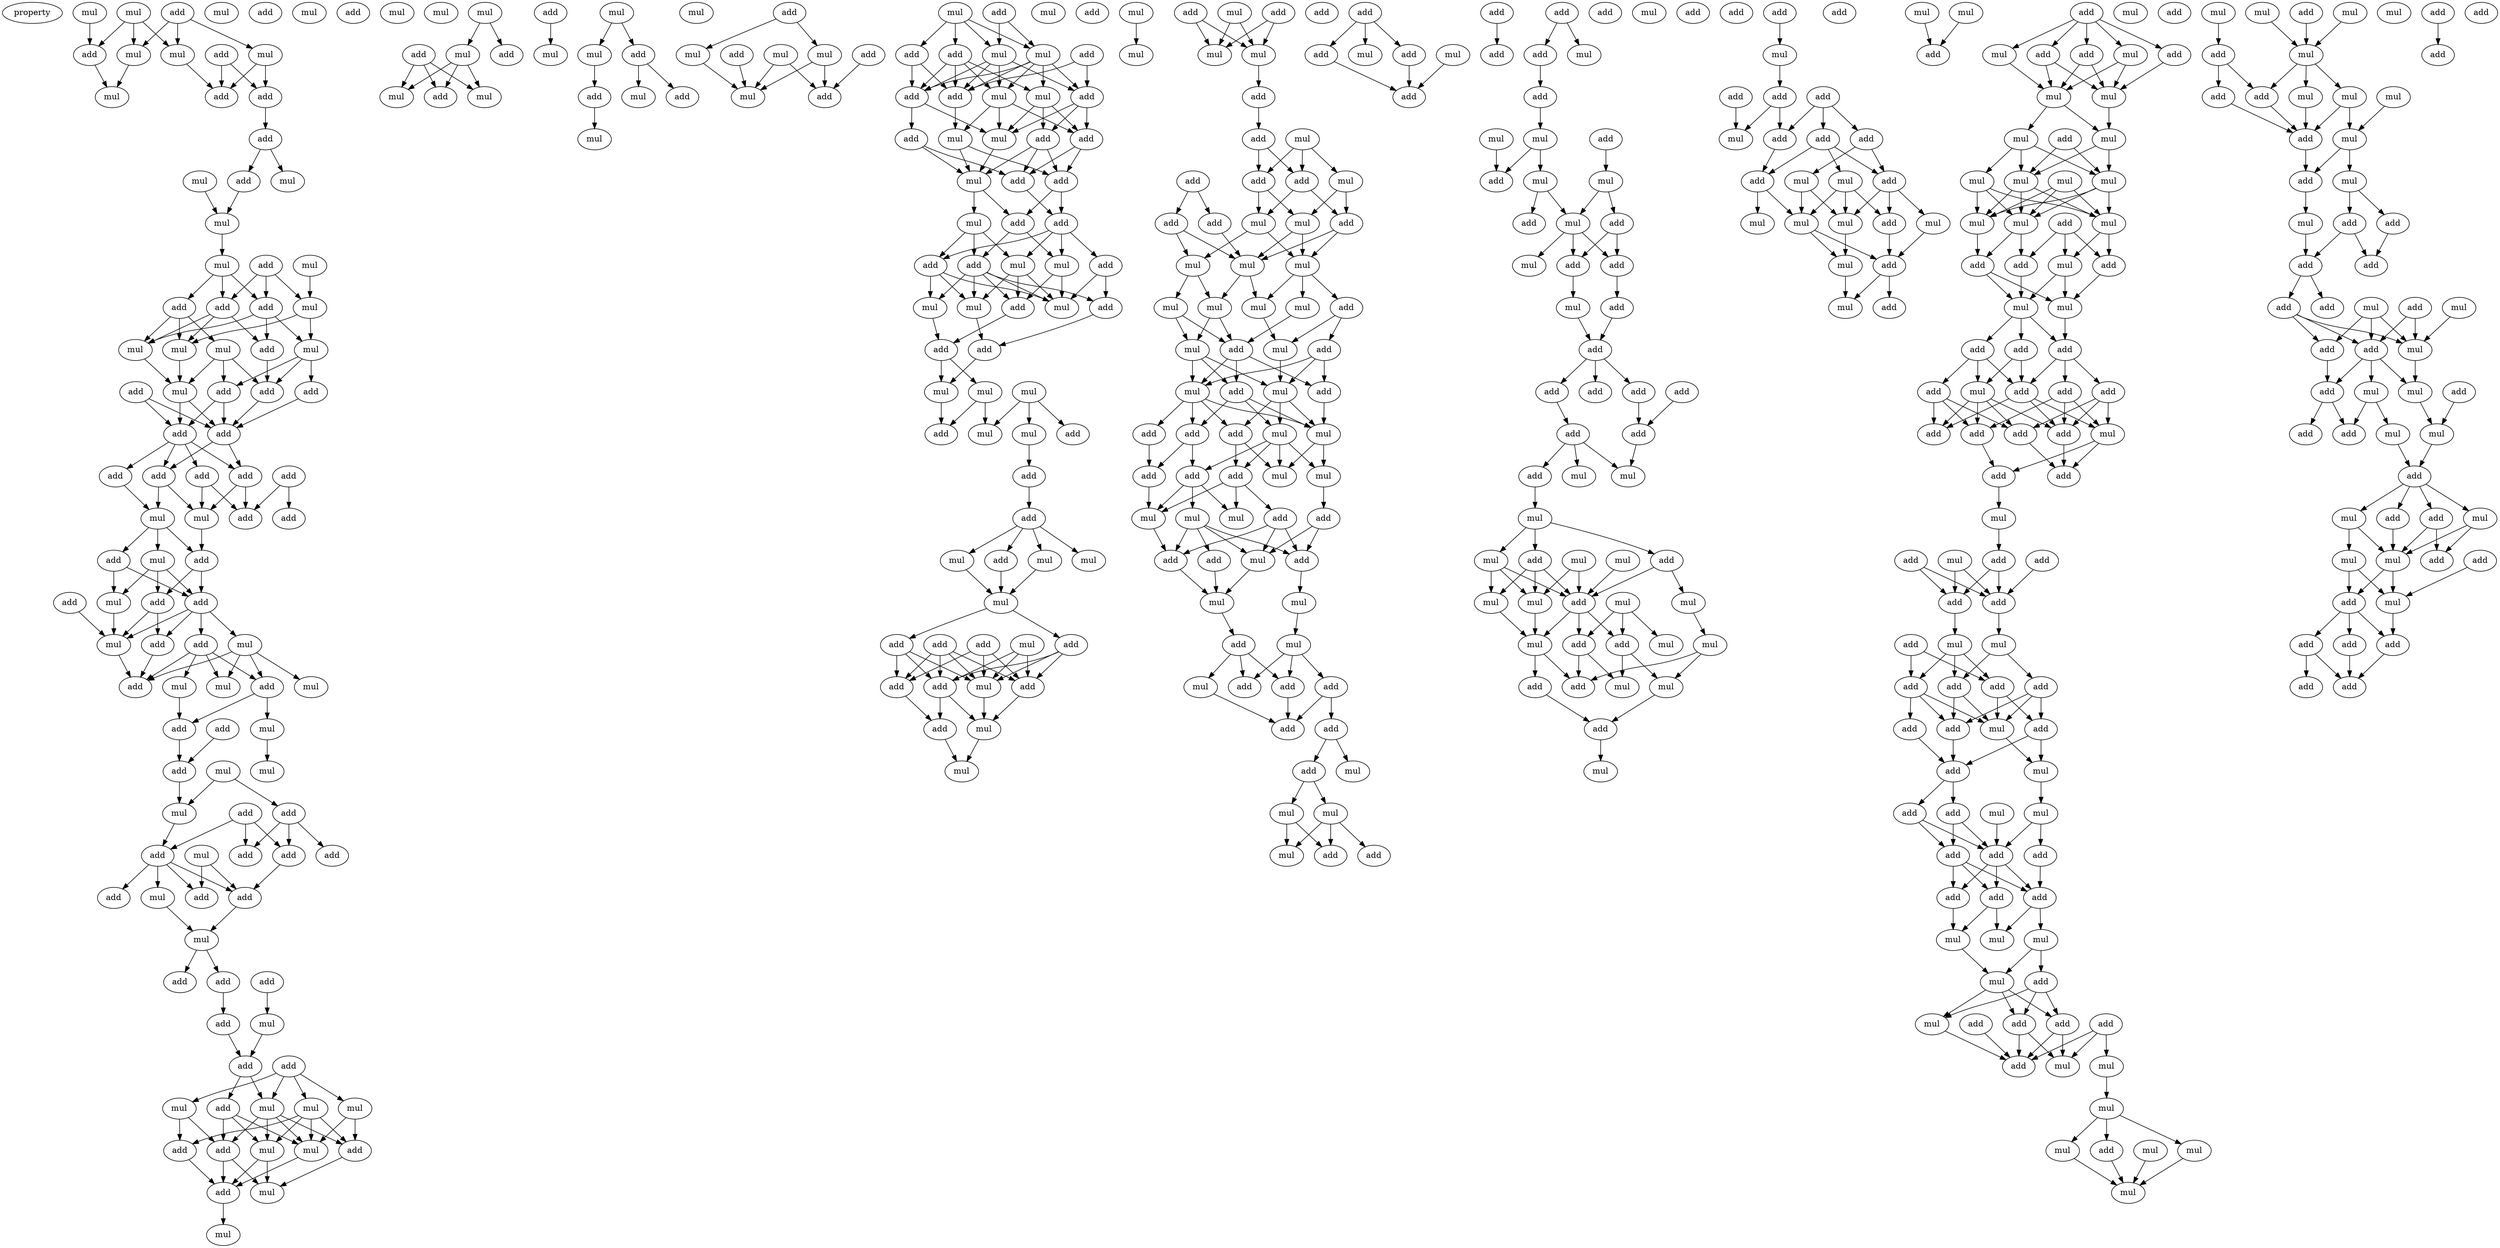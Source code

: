 digraph {
    node [fontcolor=black]
    property [mul=2,lf=1.7]
    0 [ label = mul ];
    1 [ label = mul ];
    2 [ label = add ];
    3 [ label = add ];
    4 [ label = mul ];
    5 [ label = mul ];
    6 [ label = add ];
    7 [ label = mul ];
    8 [ label = mul ];
    9 [ label = add ];
    10 [ label = add ];
    11 [ label = add ];
    12 [ label = mul ];
    13 [ label = mul ];
    14 [ label = mul ];
    15 [ label = add ];
    16 [ label = mul ];
    17 [ label = add ];
    18 [ label = mul ];
    19 [ label = add ];
    20 [ label = mul ];
    21 [ label = add ];
    22 [ label = mul ];
    23 [ label = add ];
    24 [ label = add ];
    25 [ label = mul ];
    26 [ label = mul ];
    27 [ label = mul ];
    28 [ label = mul ];
    29 [ label = add ];
    30 [ label = add ];
    31 [ label = mul ];
    32 [ label = add ];
    33 [ label = add ];
    34 [ label = add ];
    35 [ label = add ];
    36 [ label = add ];
    37 [ label = add ];
    38 [ label = add ];
    39 [ label = add ];
    40 [ label = add ];
    41 [ label = add ];
    42 [ label = mul ];
    43 [ label = mul ];
    44 [ label = add ];
    45 [ label = add ];
    46 [ label = mul ];
    47 [ label = add ];
    48 [ label = add ];
    49 [ label = add ];
    50 [ label = add ];
    51 [ label = mul ];
    52 [ label = add ];
    53 [ label = add ];
    54 [ label = add ];
    55 [ label = mul ];
    56 [ label = mul ];
    57 [ label = add ];
    58 [ label = mul ];
    59 [ label = mul ];
    60 [ label = mul ];
    61 [ label = add ];
    62 [ label = add ];
    63 [ label = add ];
    64 [ label = mul ];
    65 [ label = add ];
    66 [ label = mul ];
    67 [ label = mul ];
    68 [ label = mul ];
    69 [ label = mul ];
    70 [ label = add ];
    71 [ label = add ];
    72 [ label = add ];
    73 [ label = add ];
    74 [ label = add ];
    75 [ label = mul ];
    76 [ label = add ];
    77 [ label = add ];
    78 [ label = add ];
    79 [ label = add ];
    80 [ label = mul ];
    81 [ label = mul ];
    82 [ label = add ];
    83 [ label = add ];
    84 [ label = add ];
    85 [ label = add ];
    86 [ label = mul ];
    87 [ label = add ];
    88 [ label = mul ];
    89 [ label = mul ];
    90 [ label = add ];
    91 [ label = add ];
    92 [ label = mul ];
    93 [ label = mul ];
    94 [ label = add ];
    95 [ label = mul ];
    96 [ label = mul ];
    97 [ label = mul ];
    98 [ label = add ];
    99 [ label = mul ];
    100 [ label = add ];
    101 [ label = add ];
    102 [ label = add ];
    103 [ label = mul ];
    104 [ label = mul ];
    105 [ label = mul ];
    106 [ label = add ];
    107 [ label = mul ];
    108 [ label = add ];
    109 [ label = mul ];
    110 [ label = add ];
    111 [ label = mul ];
    112 [ label = add ];
    113 [ label = mul ];
    114 [ label = mul ];
    115 [ label = mul ];
    116 [ label = add ];
    117 [ label = mul ];
    118 [ label = mul ];
    119 [ label = add ];
    120 [ label = add ];
    121 [ label = mul ];
    122 [ label = add ];
    123 [ label = add ];
    124 [ label = mul ];
    125 [ label = mul ];
    126 [ label = mul ];
    127 [ label = add ];
    128 [ label = mul ];
    129 [ label = add ];
    130 [ label = add ];
    131 [ label = mul ];
    132 [ label = mul ];
    133 [ label = add ];
    134 [ label = add ];
    135 [ label = add ];
    136 [ label = mul ];
    137 [ label = mul ];
    138 [ label = add ];
    139 [ label = add ];
    140 [ label = add ];
    141 [ label = mul ];
    142 [ label = add ];
    143 [ label = add ];
    144 [ label = mul ];
    145 [ label = mul ];
    146 [ label = add ];
    147 [ label = mul ];
    148 [ label = add ];
    149 [ label = add ];
    150 [ label = add ];
    151 [ label = mul ];
    152 [ label = add ];
    153 [ label = add ];
    154 [ label = add ];
    155 [ label = mul ];
    156 [ label = add ];
    157 [ label = mul ];
    158 [ label = mul ];
    159 [ label = mul ];
    160 [ label = mul ];
    161 [ label = add ];
    162 [ label = add ];
    163 [ label = add ];
    164 [ label = add ];
    165 [ label = mul ];
    166 [ label = mul ];
    167 [ label = mul ];
    168 [ label = mul ];
    169 [ label = mul ];
    170 [ label = add ];
    171 [ label = mul ];
    172 [ label = add ];
    173 [ label = add ];
    174 [ label = add ];
    175 [ label = add ];
    176 [ label = mul ];
    177 [ label = mul ];
    178 [ label = mul ];
    179 [ label = add ];
    180 [ label = mul ];
    181 [ label = mul ];
    182 [ label = add ];
    183 [ label = add ];
    184 [ label = add ];
    185 [ label = add ];
    186 [ label = add ];
    187 [ label = add ];
    188 [ label = mul ];
    189 [ label = add ];
    190 [ label = mul ];
    191 [ label = add ];
    192 [ label = mul ];
    193 [ label = mul ];
    194 [ label = mul ];
    195 [ label = add ];
    196 [ label = mul ];
    197 [ label = add ];
    198 [ label = add ];
    199 [ label = mul ];
    200 [ label = mul ];
    201 [ label = add ];
    202 [ label = add ];
    203 [ label = mul ];
    204 [ label = add ];
    205 [ label = mul ];
    206 [ label = add ];
    207 [ label = add ];
    208 [ label = add ];
    209 [ label = add ];
    210 [ label = mul ];
    211 [ label = mul ];
    212 [ label = add ];
    213 [ label = mul ];
    214 [ label = mul ];
    215 [ label = mul ];
    216 [ label = mul ];
    217 [ label = mul ];
    218 [ label = mul ];
    219 [ label = mul ];
    220 [ label = add ];
    221 [ label = mul ];
    222 [ label = add ];
    223 [ label = add ];
    224 [ label = mul ];
    225 [ label = add ];
    226 [ label = add ];
    227 [ label = mul ];
    228 [ label = mul ];
    229 [ label = add ];
    230 [ label = mul ];
    231 [ label = add ];
    232 [ label = add ];
    233 [ label = mul ];
    234 [ label = mul ];
    235 [ label = add ];
    236 [ label = add ];
    237 [ label = mul ];
    238 [ label = add ];
    239 [ label = add ];
    240 [ label = mul ];
    241 [ label = mul ];
    242 [ label = add ];
    243 [ label = mul ];
    244 [ label = mul ];
    245 [ label = add ];
    246 [ label = add ];
    247 [ label = add ];
    248 [ label = mul ];
    249 [ label = mul ];
    250 [ label = add ];
    251 [ label = mul ];
    252 [ label = add ];
    253 [ label = add ];
    254 [ label = mul ];
    255 [ label = add ];
    256 [ label = add ];
    257 [ label = add ];
    258 [ label = add ];
    259 [ label = mul ];
    260 [ label = mul ];
    261 [ label = mul ];
    262 [ label = mul ];
    263 [ label = add ];
    264 [ label = add ];
    265 [ label = add ];
    266 [ label = add ];
    267 [ label = mul ];
    268 [ label = add ];
    269 [ label = mul ];
    270 [ label = add ];
    271 [ label = add ];
    272 [ label = add ];
    273 [ label = add ];
    274 [ label = add ];
    275 [ label = mul ];
    276 [ label = add ];
    277 [ label = add ];
    278 [ label = add ];
    279 [ label = mul ];
    280 [ label = mul ];
    281 [ label = mul ];
    282 [ label = add ];
    283 [ label = mul ];
    284 [ label = mul ];
    285 [ label = add ];
    286 [ label = add ];
    287 [ label = mul ];
    288 [ label = add ];
    289 [ label = mul ];
    290 [ label = add ];
    291 [ label = add ];
    292 [ label = mul ];
    293 [ label = add ];
    294 [ label = add ];
    295 [ label = add ];
    296 [ label = add ];
    297 [ label = add ];
    298 [ label = add ];
    299 [ label = add ];
    300 [ label = add ];
    301 [ label = add ];
    302 [ label = mul ];
    303 [ label = mul ];
    304 [ label = mul ];
    305 [ label = mul ];
    306 [ label = mul ];
    307 [ label = mul ];
    308 [ label = add ];
    309 [ label = add ];
    310 [ label = mul ];
    311 [ label = mul ];
    312 [ label = add ];
    313 [ label = mul ];
    314 [ label = mul ];
    315 [ label = mul ];
    316 [ label = add ];
    317 [ label = mul ];
    318 [ label = add ];
    319 [ label = mul ];
    320 [ label = mul ];
    321 [ label = add ];
    322 [ label = mul ];
    323 [ label = add ];
    324 [ label = add ];
    325 [ label = add ];
    326 [ label = mul ];
    327 [ label = add ];
    328 [ label = add ];
    329 [ label = mul ];
    330 [ label = add ];
    331 [ label = add ];
    332 [ label = add ];
    333 [ label = mul ];
    334 [ label = add ];
    335 [ label = add ];
    336 [ label = add ];
    337 [ label = add ];
    338 [ label = mul ];
    339 [ label = mul ];
    340 [ label = add ];
    341 [ label = add ];
    342 [ label = mul ];
    343 [ label = mul ];
    344 [ label = mul ];
    345 [ label = mul ];
    346 [ label = add ];
    347 [ label = mul ];
    348 [ label = mul ];
    349 [ label = mul ];
    350 [ label = mul ];
    351 [ label = add ];
    352 [ label = add ];
    353 [ label = add ];
    354 [ label = add ];
    355 [ label = mul ];
    356 [ label = mul ];
    357 [ label = add ];
    358 [ label = add ];
    359 [ label = mul ];
    360 [ label = mul ];
    361 [ label = mul ];
    362 [ label = mul ];
    363 [ label = add ];
    364 [ label = mul ];
    365 [ label = mul ];
    366 [ label = mul ];
    367 [ label = mul ];
    368 [ label = mul ];
    369 [ label = mul ];
    370 [ label = add ];
    371 [ label = mul ];
    372 [ label = add ];
    373 [ label = add ];
    374 [ label = add ];
    375 [ label = mul ];
    376 [ label = mul ];
    377 [ label = mul ];
    378 [ label = add ];
    379 [ label = add ];
    380 [ label = add ];
    381 [ label = add ];
    382 [ label = mul ];
    383 [ label = add ];
    384 [ label = add ];
    385 [ label = add ];
    386 [ label = add ];
    387 [ label = mul ];
    388 [ label = add ];
    389 [ label = add ];
    390 [ label = add ];
    391 [ label = add ];
    392 [ label = add ];
    393 [ label = mul ];
    394 [ label = add ];
    395 [ label = add ];
    396 [ label = mul ];
    397 [ label = mul ];
    398 [ label = add ];
    399 [ label = add ];
    400 [ label = add ];
    401 [ label = mul ];
    402 [ label = add ];
    403 [ label = mul ];
    404 [ label = add ];
    405 [ label = add ];
    406 [ label = add ];
    407 [ label = add ];
    408 [ label = add ];
    409 [ label = add ];
    410 [ label = mul ];
    411 [ label = add ];
    412 [ label = mul ];
    413 [ label = add ];
    414 [ label = mul ];
    415 [ label = mul ];
    416 [ label = add ];
    417 [ label = add ];
    418 [ label = add ];
    419 [ label = add ];
    420 [ label = add ];
    421 [ label = add ];
    422 [ label = add ];
    423 [ label = add ];
    424 [ label = add ];
    425 [ label = mul ];
    426 [ label = mul ];
    427 [ label = mul ];
    428 [ label = add ];
    429 [ label = mul ];
    430 [ label = add ];
    431 [ label = add ];
    432 [ label = add ];
    433 [ label = add ];
    434 [ label = mul ];
    435 [ label = mul ];
    436 [ label = mul ];
    437 [ label = add ];
    438 [ label = mul ];
    439 [ label = mul ];
    440 [ label = add ];
    441 [ label = mul ];
    442 [ label = mul ];
    443 [ label = mul ];
    444 [ label = mul ];
    445 [ label = mul ];
    446 [ label = add ];
    447 [ label = mul ];
    448 [ label = mul ];
    449 [ label = mul ];
    450 [ label = add ];
    451 [ label = mul ];
    452 [ label = mul ];
    453 [ label = add ];
    454 [ label = add ];
    455 [ label = mul ];
    456 [ label = add ];
    457 [ label = mul ];
    458 [ label = mul ];
    459 [ label = add ];
    460 [ label = add ];
    461 [ label = add ];
    462 [ label = mul ];
    463 [ label = add ];
    464 [ label = add ];
    465 [ label = add ];
    466 [ label = add ];
    467 [ label = mul ];
    468 [ label = mul ];
    469 [ label = add ];
    470 [ label = add ];
    471 [ label = mul ];
    472 [ label = add ];
    473 [ label = add ];
    474 [ label = mul ];
    475 [ label = mul ];
    476 [ label = add ];
    477 [ label = add ];
    478 [ label = mul ];
    479 [ label = mul ];
    480 [ label = add ];
    481 [ label = add ];
    482 [ label = mul ];
    483 [ label = add ];
    484 [ label = add ];
    485 [ label = add ];
    486 [ label = mul ];
    487 [ label = add ];
    488 [ label = mul ];
    489 [ label = mul ];
    490 [ label = add ];
    491 [ label = add ];
    492 [ label = add ];
    493 [ label = mul ];
    494 [ label = add ];
    495 [ label = add ];
    496 [ label = add ];
    497 [ label = add ];
    498 [ label = add ];
    499 [ label = add ];
    0 -> 3 [ name = 0 ];
    0 -> 4 [ name = 1 ];
    0 -> 7 [ name = 2 ];
    1 -> 3 [ name = 3 ];
    2 -> 4 [ name = 4 ];
    2 -> 5 [ name = 5 ];
    2 -> 7 [ name = 6 ];
    3 -> 8 [ name = 7 ];
    4 -> 9 [ name = 8 ];
    5 -> 9 [ name = 9 ];
    5 -> 10 [ name = 10 ];
    6 -> 9 [ name = 11 ];
    6 -> 10 [ name = 12 ];
    7 -> 8 [ name = 13 ];
    10 -> 11 [ name = 14 ];
    11 -> 14 [ name = 15 ];
    11 -> 15 [ name = 16 ];
    12 -> 16 [ name = 17 ];
    15 -> 16 [ name = 18 ];
    16 -> 18 [ name = 19 ];
    18 -> 21 [ name = 20 ];
    18 -> 23 [ name = 21 ];
    18 -> 24 [ name = 22 ];
    19 -> 21 [ name = 23 ];
    19 -> 22 [ name = 24 ];
    19 -> 24 [ name = 25 ];
    20 -> 22 [ name = 26 ];
    21 -> 25 [ name = 27 ];
    21 -> 27 [ name = 28 ];
    21 -> 29 [ name = 29 ];
    22 -> 25 [ name = 30 ];
    22 -> 26 [ name = 31 ];
    23 -> 26 [ name = 32 ];
    23 -> 27 [ name = 33 ];
    23 -> 28 [ name = 34 ];
    24 -> 26 [ name = 35 ];
    24 -> 27 [ name = 36 ];
    24 -> 29 [ name = 37 ];
    25 -> 30 [ name = 38 ];
    25 -> 32 [ name = 39 ];
    25 -> 34 [ name = 40 ];
    26 -> 31 [ name = 41 ];
    27 -> 31 [ name = 42 ];
    28 -> 31 [ name = 43 ];
    28 -> 32 [ name = 44 ];
    28 -> 34 [ name = 45 ];
    29 -> 32 [ name = 46 ];
    30 -> 35 [ name = 47 ];
    31 -> 35 [ name = 48 ];
    31 -> 36 [ name = 49 ];
    32 -> 35 [ name = 50 ];
    33 -> 35 [ name = 51 ];
    33 -> 36 [ name = 52 ];
    34 -> 35 [ name = 53 ];
    34 -> 36 [ name = 54 ];
    35 -> 38 [ name = 55 ];
    35 -> 39 [ name = 56 ];
    36 -> 37 [ name = 57 ];
    36 -> 38 [ name = 58 ];
    36 -> 39 [ name = 59 ];
    36 -> 41 [ name = 60 ];
    37 -> 43 [ name = 61 ];
    37 -> 44 [ name = 62 ];
    38 -> 42 [ name = 63 ];
    38 -> 43 [ name = 64 ];
    39 -> 43 [ name = 65 ];
    39 -> 44 [ name = 66 ];
    40 -> 44 [ name = 67 ];
    40 -> 45 [ name = 68 ];
    41 -> 42 [ name = 69 ];
    42 -> 46 [ name = 70 ];
    42 -> 47 [ name = 71 ];
    42 -> 48 [ name = 72 ];
    43 -> 48 [ name = 73 ];
    46 -> 49 [ name = 74 ];
    46 -> 51 [ name = 75 ];
    46 -> 52 [ name = 76 ];
    47 -> 51 [ name = 77 ];
    47 -> 52 [ name = 78 ];
    48 -> 49 [ name = 79 ];
    48 -> 52 [ name = 80 ];
    49 -> 54 [ name = 81 ];
    49 -> 56 [ name = 82 ];
    50 -> 56 [ name = 83 ];
    51 -> 56 [ name = 84 ];
    52 -> 53 [ name = 85 ];
    52 -> 54 [ name = 86 ];
    52 -> 55 [ name = 87 ];
    52 -> 56 [ name = 88 ];
    53 -> 57 [ name = 89 ];
    53 -> 58 [ name = 90 ];
    53 -> 60 [ name = 91 ];
    53 -> 61 [ name = 92 ];
    54 -> 57 [ name = 93 ];
    55 -> 57 [ name = 94 ];
    55 -> 58 [ name = 95 ];
    55 -> 59 [ name = 96 ];
    55 -> 61 [ name = 97 ];
    56 -> 57 [ name = 98 ];
    60 -> 62 [ name = 99 ];
    61 -> 62 [ name = 100 ];
    61 -> 64 [ name = 101 ];
    62 -> 65 [ name = 102 ];
    63 -> 65 [ name = 103 ];
    64 -> 68 [ name = 104 ];
    65 -> 69 [ name = 105 ];
    67 -> 69 [ name = 106 ];
    67 -> 71 [ name = 107 ];
    69 -> 74 [ name = 108 ];
    70 -> 72 [ name = 109 ];
    70 -> 73 [ name = 110 ];
    70 -> 74 [ name = 111 ];
    71 -> 72 [ name = 112 ];
    71 -> 73 [ name = 113 ];
    71 -> 76 [ name = 114 ];
    73 -> 79 [ name = 115 ];
    74 -> 77 [ name = 116 ];
    74 -> 78 [ name = 117 ];
    74 -> 79 [ name = 118 ];
    74 -> 80 [ name = 119 ];
    75 -> 78 [ name = 120 ];
    75 -> 79 [ name = 121 ];
    79 -> 81 [ name = 122 ];
    80 -> 81 [ name = 123 ];
    81 -> 82 [ name = 124 ];
    81 -> 85 [ name = 125 ];
    84 -> 88 [ name = 126 ];
    85 -> 87 [ name = 127 ];
    87 -> 91 [ name = 128 ];
    88 -> 91 [ name = 129 ];
    90 -> 92 [ name = 130 ];
    90 -> 93 [ name = 131 ];
    90 -> 95 [ name = 132 ];
    90 -> 96 [ name = 133 ];
    91 -> 92 [ name = 134 ];
    91 -> 94 [ name = 135 ];
    92 -> 97 [ name = 136 ];
    92 -> 98 [ name = 137 ];
    92 -> 99 [ name = 138 ];
    92 -> 100 [ name = 139 ];
    93 -> 98 [ name = 140 ];
    93 -> 101 [ name = 141 ];
    94 -> 97 [ name = 142 ];
    94 -> 98 [ name = 143 ];
    94 -> 99 [ name = 144 ];
    95 -> 99 [ name = 145 ];
    95 -> 100 [ name = 146 ];
    96 -> 97 [ name = 147 ];
    96 -> 99 [ name = 148 ];
    96 -> 100 [ name = 149 ];
    96 -> 101 [ name = 150 ];
    97 -> 102 [ name = 151 ];
    97 -> 103 [ name = 152 ];
    98 -> 102 [ name = 153 ];
    98 -> 103 [ name = 154 ];
    99 -> 102 [ name = 155 ];
    100 -> 103 [ name = 156 ];
    101 -> 102 [ name = 157 ];
    102 -> 104 [ name = 158 ];
    105 -> 107 [ name = 159 ];
    105 -> 108 [ name = 160 ];
    106 -> 109 [ name = 161 ];
    106 -> 110 [ name = 162 ];
    106 -> 111 [ name = 163 ];
    107 -> 109 [ name = 164 ];
    107 -> 110 [ name = 165 ];
    107 -> 111 [ name = 166 ];
    112 -> 114 [ name = 167 ];
    113 -> 115 [ name = 168 ];
    113 -> 116 [ name = 169 ];
    115 -> 120 [ name = 170 ];
    116 -> 117 [ name = 171 ];
    116 -> 119 [ name = 172 ];
    120 -> 121 [ name = 173 ];
    122 -> 124 [ name = 174 ];
    122 -> 126 [ name = 175 ];
    123 -> 129 [ name = 176 ];
    124 -> 128 [ name = 177 ];
    124 -> 129 [ name = 178 ];
    125 -> 128 [ name = 179 ];
    125 -> 129 [ name = 180 ];
    126 -> 128 [ name = 181 ];
    127 -> 128 [ name = 182 ];
    130 -> 132 [ name = 183 ];
    130 -> 136 [ name = 184 ];
    131 -> 132 [ name = 185 ];
    131 -> 134 [ name = 186 ];
    131 -> 135 [ name = 187 ];
    131 -> 136 [ name = 188 ];
    132 -> 137 [ name = 189 ];
    132 -> 138 [ name = 190 ];
    132 -> 139 [ name = 191 ];
    132 -> 140 [ name = 192 ];
    132 -> 141 [ name = 193 ];
    133 -> 139 [ name = 194 ];
    133 -> 140 [ name = 195 ];
    134 -> 137 [ name = 196 ];
    134 -> 138 [ name = 197 ];
    134 -> 139 [ name = 198 ];
    134 -> 141 [ name = 199 ];
    135 -> 138 [ name = 200 ];
    135 -> 139 [ name = 201 ];
    136 -> 137 [ name = 202 ];
    136 -> 138 [ name = 203 ];
    136 -> 139 [ name = 204 ];
    136 -> 140 [ name = 205 ];
    137 -> 144 [ name = 206 ];
    137 -> 145 [ name = 207 ];
    137 -> 146 [ name = 208 ];
    138 -> 143 [ name = 209 ];
    138 -> 144 [ name = 210 ];
    139 -> 145 [ name = 211 ];
    140 -> 142 [ name = 212 ];
    140 -> 144 [ name = 213 ];
    140 -> 146 [ name = 214 ];
    141 -> 142 [ name = 215 ];
    141 -> 144 [ name = 216 ];
    141 -> 146 [ name = 217 ];
    142 -> 147 [ name = 218 ];
    142 -> 148 [ name = 219 ];
    142 -> 149 [ name = 220 ];
    143 -> 147 [ name = 221 ];
    143 -> 149 [ name = 222 ];
    144 -> 147 [ name = 223 ];
    145 -> 147 [ name = 224 ];
    145 -> 148 [ name = 225 ];
    146 -> 148 [ name = 226 ];
    146 -> 149 [ name = 227 ];
    147 -> 151 [ name = 228 ];
    147 -> 152 [ name = 229 ];
    148 -> 150 [ name = 230 ];
    148 -> 152 [ name = 231 ];
    149 -> 150 [ name = 232 ];
    150 -> 153 [ name = 233 ];
    150 -> 154 [ name = 234 ];
    150 -> 155 [ name = 235 ];
    150 -> 157 [ name = 236 ];
    151 -> 153 [ name = 237 ];
    151 -> 156 [ name = 238 ];
    151 -> 157 [ name = 239 ];
    152 -> 155 [ name = 240 ];
    152 -> 156 [ name = 241 ];
    153 -> 158 [ name = 242 ];
    153 -> 159 [ name = 243 ];
    153 -> 160 [ name = 244 ];
    154 -> 159 [ name = 245 ];
    154 -> 162 [ name = 246 ];
    155 -> 159 [ name = 247 ];
    155 -> 161 [ name = 248 ];
    156 -> 158 [ name = 249 ];
    156 -> 159 [ name = 250 ];
    156 -> 160 [ name = 251 ];
    156 -> 161 [ name = 252 ];
    156 -> 162 [ name = 253 ];
    157 -> 158 [ name = 254 ];
    157 -> 159 [ name = 255 ];
    157 -> 161 [ name = 256 ];
    158 -> 163 [ name = 257 ];
    160 -> 164 [ name = 258 ];
    161 -> 164 [ name = 259 ];
    162 -> 163 [ name = 260 ];
    163 -> 165 [ name = 261 ];
    164 -> 165 [ name = 262 ];
    164 -> 167 [ name = 263 ];
    165 -> 172 [ name = 264 ];
    166 -> 169 [ name = 265 ];
    166 -> 170 [ name = 266 ];
    166 -> 171 [ name = 267 ];
    167 -> 171 [ name = 268 ];
    167 -> 172 [ name = 269 ];
    169 -> 173 [ name = 270 ];
    173 -> 174 [ name = 271 ];
    174 -> 176 [ name = 272 ];
    174 -> 177 [ name = 273 ];
    174 -> 178 [ name = 274 ];
    174 -> 179 [ name = 275 ];
    176 -> 180 [ name = 276 ];
    178 -> 180 [ name = 277 ];
    179 -> 180 [ name = 278 ];
    180 -> 182 [ name = 279 ];
    180 -> 183 [ name = 280 ];
    181 -> 186 [ name = 281 ];
    181 -> 187 [ name = 282 ];
    181 -> 188 [ name = 283 ];
    182 -> 186 [ name = 284 ];
    182 -> 187 [ name = 285 ];
    182 -> 188 [ name = 286 ];
    183 -> 187 [ name = 287 ];
    183 -> 188 [ name = 288 ];
    183 -> 189 [ name = 289 ];
    184 -> 186 [ name = 290 ];
    184 -> 187 [ name = 291 ];
    184 -> 188 [ name = 292 ];
    184 -> 189 [ name = 293 ];
    185 -> 186 [ name = 294 ];
    185 -> 188 [ name = 295 ];
    185 -> 189 [ name = 296 ];
    186 -> 190 [ name = 297 ];
    187 -> 190 [ name = 298 ];
    187 -> 191 [ name = 299 ];
    188 -> 190 [ name = 300 ];
    189 -> 191 [ name = 301 ];
    190 -> 192 [ name = 302 ];
    191 -> 192 [ name = 303 ];
    193 -> 194 [ name = 304 ];
    195 -> 199 [ name = 305 ];
    195 -> 200 [ name = 306 ];
    196 -> 199 [ name = 307 ];
    196 -> 200 [ name = 308 ];
    197 -> 199 [ name = 309 ];
    197 -> 200 [ name = 310 ];
    199 -> 201 [ name = 311 ];
    201 -> 202 [ name = 312 ];
    202 -> 204 [ name = 313 ];
    202 -> 207 [ name = 314 ];
    203 -> 204 [ name = 315 ];
    203 -> 205 [ name = 316 ];
    203 -> 207 [ name = 317 ];
    204 -> 210 [ name = 318 ];
    204 -> 211 [ name = 319 ];
    205 -> 208 [ name = 320 ];
    205 -> 211 [ name = 321 ];
    206 -> 209 [ name = 322 ];
    206 -> 212 [ name = 323 ];
    207 -> 208 [ name = 324 ];
    207 -> 210 [ name = 325 ];
    208 -> 213 [ name = 326 ];
    208 -> 214 [ name = 327 ];
    209 -> 213 [ name = 328 ];
    210 -> 214 [ name = 329 ];
    210 -> 215 [ name = 330 ];
    211 -> 213 [ name = 331 ];
    211 -> 214 [ name = 332 ];
    212 -> 213 [ name = 333 ];
    212 -> 215 [ name = 334 ];
    213 -> 216 [ name = 335 ];
    213 -> 217 [ name = 336 ];
    214 -> 216 [ name = 337 ];
    214 -> 219 [ name = 338 ];
    214 -> 220 [ name = 339 ];
    215 -> 217 [ name = 340 ];
    215 -> 218 [ name = 341 ];
    216 -> 224 [ name = 342 ];
    217 -> 221 [ name = 343 ];
    217 -> 222 [ name = 344 ];
    218 -> 221 [ name = 345 ];
    218 -> 222 [ name = 346 ];
    219 -> 222 [ name = 347 ];
    220 -> 223 [ name = 348 ];
    220 -> 224 [ name = 349 ];
    221 -> 226 [ name = 350 ];
    221 -> 227 [ name = 351 ];
    221 -> 228 [ name = 352 ];
    222 -> 225 [ name = 353 ];
    222 -> 226 [ name = 354 ];
    222 -> 228 [ name = 355 ];
    223 -> 225 [ name = 356 ];
    223 -> 227 [ name = 357 ];
    223 -> 228 [ name = 358 ];
    224 -> 227 [ name = 359 ];
    225 -> 230 [ name = 360 ];
    226 -> 230 [ name = 361 ];
    226 -> 232 [ name = 362 ];
    226 -> 233 [ name = 363 ];
    227 -> 229 [ name = 364 ];
    227 -> 230 [ name = 365 ];
    227 -> 233 [ name = 366 ];
    228 -> 229 [ name = 367 ];
    228 -> 230 [ name = 368 ];
    228 -> 231 [ name = 369 ];
    228 -> 232 [ name = 370 ];
    229 -> 237 [ name = 371 ];
    229 -> 238 [ name = 372 ];
    230 -> 234 [ name = 373 ];
    230 -> 237 [ name = 374 ];
    231 -> 235 [ name = 375 ];
    232 -> 235 [ name = 376 ];
    232 -> 236 [ name = 377 ];
    233 -> 234 [ name = 378 ];
    233 -> 236 [ name = 379 ];
    233 -> 237 [ name = 380 ];
    233 -> 238 [ name = 381 ];
    234 -> 239 [ name = 382 ];
    235 -> 243 [ name = 383 ];
    236 -> 240 [ name = 384 ];
    236 -> 241 [ name = 385 ];
    236 -> 243 [ name = 386 ];
    238 -> 240 [ name = 387 ];
    238 -> 242 [ name = 388 ];
    238 -> 243 [ name = 389 ];
    239 -> 244 [ name = 390 ];
    239 -> 245 [ name = 391 ];
    241 -> 244 [ name = 392 ];
    241 -> 245 [ name = 393 ];
    241 -> 246 [ name = 394 ];
    241 -> 247 [ name = 395 ];
    242 -> 244 [ name = 396 ];
    242 -> 245 [ name = 397 ];
    242 -> 246 [ name = 398 ];
    243 -> 246 [ name = 399 ];
    244 -> 249 [ name = 400 ];
    245 -> 248 [ name = 401 ];
    246 -> 249 [ name = 402 ];
    247 -> 249 [ name = 403 ];
    248 -> 251 [ name = 404 ];
    249 -> 250 [ name = 405 ];
    250 -> 252 [ name = 406 ];
    250 -> 253 [ name = 407 ];
    250 -> 254 [ name = 408 ];
    251 -> 252 [ name = 409 ];
    251 -> 253 [ name = 410 ];
    251 -> 255 [ name = 411 ];
    253 -> 256 [ name = 412 ];
    254 -> 256 [ name = 413 ];
    255 -> 256 [ name = 414 ];
    255 -> 257 [ name = 415 ];
    257 -> 258 [ name = 416 ];
    257 -> 259 [ name = 417 ];
    258 -> 260 [ name = 418 ];
    258 -> 261 [ name = 419 ];
    260 -> 262 [ name = 420 ];
    260 -> 263 [ name = 421 ];
    260 -> 264 [ name = 422 ];
    261 -> 262 [ name = 423 ];
    261 -> 264 [ name = 424 ];
    265 -> 266 [ name = 425 ];
    265 -> 267 [ name = 426 ];
    265 -> 268 [ name = 427 ];
    266 -> 270 [ name = 428 ];
    268 -> 270 [ name = 429 ];
    269 -> 270 [ name = 430 ];
    271 -> 274 [ name = 431 ];
    272 -> 273 [ name = 432 ];
    272 -> 275 [ name = 433 ];
    273 -> 277 [ name = 434 ];
    277 -> 281 [ name = 435 ];
    278 -> 283 [ name = 436 ];
    279 -> 282 [ name = 437 ];
    281 -> 282 [ name = 438 ];
    281 -> 284 [ name = 439 ];
    283 -> 286 [ name = 440 ];
    283 -> 287 [ name = 441 ];
    284 -> 285 [ name = 442 ];
    284 -> 287 [ name = 443 ];
    286 -> 288 [ name = 444 ];
    286 -> 290 [ name = 445 ];
    287 -> 288 [ name = 446 ];
    287 -> 289 [ name = 447 ];
    287 -> 290 [ name = 448 ];
    288 -> 292 [ name = 449 ];
    290 -> 291 [ name = 450 ];
    291 -> 293 [ name = 451 ];
    292 -> 293 [ name = 452 ];
    293 -> 296 [ name = 453 ];
    293 -> 297 [ name = 454 ];
    293 -> 298 [ name = 455 ];
    294 -> 300 [ name = 456 ];
    296 -> 299 [ name = 457 ];
    298 -> 300 [ name = 458 ];
    299 -> 301 [ name = 459 ];
    299 -> 302 [ name = 460 ];
    299 -> 303 [ name = 461 ];
    300 -> 303 [ name = 462 ];
    301 -> 304 [ name = 463 ];
    304 -> 307 [ name = 464 ];
    304 -> 308 [ name = 465 ];
    304 -> 309 [ name = 466 ];
    305 -> 312 [ name = 467 ];
    306 -> 310 [ name = 468 ];
    306 -> 312 [ name = 469 ];
    307 -> 310 [ name = 470 ];
    307 -> 312 [ name = 471 ];
    307 -> 313 [ name = 472 ];
    308 -> 311 [ name = 473 ];
    308 -> 312 [ name = 474 ];
    309 -> 310 [ name = 475 ];
    309 -> 312 [ name = 476 ];
    309 -> 313 [ name = 477 ];
    310 -> 317 [ name = 478 ];
    311 -> 315 [ name = 479 ];
    312 -> 316 [ name = 480 ];
    312 -> 317 [ name = 481 ];
    312 -> 318 [ name = 482 ];
    313 -> 317 [ name = 483 ];
    314 -> 316 [ name = 484 ];
    314 -> 318 [ name = 485 ];
    314 -> 319 [ name = 486 ];
    315 -> 321 [ name = 487 ];
    315 -> 322 [ name = 488 ];
    316 -> 320 [ name = 489 ];
    316 -> 321 [ name = 490 ];
    317 -> 321 [ name = 491 ];
    317 -> 323 [ name = 492 ];
    318 -> 320 [ name = 493 ];
    318 -> 322 [ name = 494 ];
    322 -> 324 [ name = 495 ];
    323 -> 324 [ name = 496 ];
    324 -> 326 [ name = 497 ];
    327 -> 329 [ name = 498 ];
    329 -> 331 [ name = 499 ];
    330 -> 334 [ name = 500 ];
    330 -> 335 [ name = 501 ];
    330 -> 336 [ name = 502 ];
    331 -> 333 [ name = 503 ];
    331 -> 336 [ name = 504 ];
    332 -> 333 [ name = 505 ];
    334 -> 337 [ name = 506 ];
    334 -> 338 [ name = 507 ];
    335 -> 337 [ name = 508 ];
    335 -> 339 [ name = 509 ];
    335 -> 340 [ name = 510 ];
    336 -> 340 [ name = 511 ];
    337 -> 341 [ name = 512 ];
    337 -> 342 [ name = 513 ];
    337 -> 344 [ name = 514 ];
    338 -> 342 [ name = 515 ];
    338 -> 345 [ name = 516 ];
    339 -> 341 [ name = 517 ];
    339 -> 342 [ name = 518 ];
    339 -> 345 [ name = 519 ];
    340 -> 343 [ name = 520 ];
    340 -> 345 [ name = 521 ];
    341 -> 346 [ name = 522 ];
    342 -> 347 [ name = 523 ];
    344 -> 346 [ name = 524 ];
    345 -> 346 [ name = 525 ];
    345 -> 347 [ name = 526 ];
    346 -> 349 [ name = 527 ];
    346 -> 351 [ name = 528 ];
    347 -> 349 [ name = 529 ];
    348 -> 352 [ name = 530 ];
    350 -> 352 [ name = 531 ];
    353 -> 354 [ name = 532 ];
    353 -> 355 [ name = 533 ];
    353 -> 356 [ name = 534 ];
    353 -> 357 [ name = 535 ];
    353 -> 358 [ name = 536 ];
    354 -> 360 [ name = 537 ];
    355 -> 359 [ name = 538 ];
    355 -> 360 [ name = 539 ];
    356 -> 359 [ name = 540 ];
    357 -> 359 [ name = 541 ];
    357 -> 360 [ name = 542 ];
    358 -> 359 [ name = 543 ];
    358 -> 360 [ name = 544 ];
    359 -> 361 [ name = 545 ];
    359 -> 362 [ name = 546 ];
    360 -> 362 [ name = 547 ];
    361 -> 365 [ name = 548 ];
    361 -> 366 [ name = 549 ];
    361 -> 367 [ name = 550 ];
    362 -> 366 [ name = 551 ];
    362 -> 367 [ name = 552 ];
    363 -> 366 [ name = 553 ];
    363 -> 367 [ name = 554 ];
    364 -> 368 [ name = 555 ];
    364 -> 369 [ name = 556 ];
    364 -> 371 [ name = 557 ];
    365 -> 368 [ name = 558 ];
    365 -> 369 [ name = 559 ];
    365 -> 371 [ name = 560 ];
    366 -> 368 [ name = 561 ];
    366 -> 369 [ name = 562 ];
    366 -> 371 [ name = 563 ];
    367 -> 368 [ name = 564 ];
    367 -> 369 [ name = 565 ];
    367 -> 371 [ name = 566 ];
    368 -> 372 [ name = 567 ];
    368 -> 373 [ name = 568 ];
    369 -> 372 [ name = 569 ];
    370 -> 373 [ name = 570 ];
    370 -> 374 [ name = 571 ];
    370 -> 375 [ name = 572 ];
    371 -> 374 [ name = 573 ];
    371 -> 375 [ name = 574 ];
    372 -> 376 [ name = 575 ];
    372 -> 377 [ name = 576 ];
    373 -> 376 [ name = 577 ];
    374 -> 377 [ name = 578 ];
    375 -> 376 [ name = 579 ];
    375 -> 377 [ name = 580 ];
    376 -> 378 [ name = 581 ];
    376 -> 379 [ name = 582 ];
    376 -> 380 [ name = 583 ];
    377 -> 379 [ name = 584 ];
    378 -> 382 [ name = 585 ];
    378 -> 383 [ name = 586 ];
    379 -> 381 [ name = 587 ];
    379 -> 383 [ name = 588 ];
    379 -> 384 [ name = 589 ];
    380 -> 382 [ name = 590 ];
    380 -> 383 [ name = 591 ];
    380 -> 385 [ name = 592 ];
    381 -> 387 [ name = 593 ];
    381 -> 388 [ name = 594 ];
    381 -> 390 [ name = 595 ];
    382 -> 386 [ name = 596 ];
    382 -> 388 [ name = 597 ];
    382 -> 389 [ name = 598 ];
    382 -> 390 [ name = 599 ];
    383 -> 387 [ name = 600 ];
    383 -> 388 [ name = 601 ];
    383 -> 389 [ name = 602 ];
    384 -> 386 [ name = 603 ];
    384 -> 387 [ name = 604 ];
    384 -> 388 [ name = 605 ];
    385 -> 386 [ name = 606 ];
    385 -> 389 [ name = 607 ];
    385 -> 390 [ name = 608 ];
    386 -> 391 [ name = 609 ];
    387 -> 391 [ name = 610 ];
    387 -> 392 [ name = 611 ];
    388 -> 392 [ name = 612 ];
    390 -> 392 [ name = 613 ];
    391 -> 393 [ name = 614 ];
    393 -> 398 [ name = 615 ];
    394 -> 399 [ name = 616 ];
    394 -> 400 [ name = 617 ];
    395 -> 399 [ name = 618 ];
    396 -> 399 [ name = 619 ];
    396 -> 400 [ name = 620 ];
    398 -> 399 [ name = 621 ];
    398 -> 400 [ name = 622 ];
    399 -> 401 [ name = 623 ];
    400 -> 403 [ name = 624 ];
    401 -> 404 [ name = 625 ];
    401 -> 405 [ name = 626 ];
    402 -> 406 [ name = 627 ];
    402 -> 407 [ name = 628 ];
    403 -> 404 [ name = 629 ];
    403 -> 406 [ name = 630 ];
    403 -> 407 [ name = 631 ];
    404 -> 410 [ name = 632 ];
    404 -> 411 [ name = 633 ];
    405 -> 409 [ name = 634 ];
    405 -> 410 [ name = 635 ];
    405 -> 411 [ name = 636 ];
    406 -> 408 [ name = 637 ];
    406 -> 410 [ name = 638 ];
    406 -> 411 [ name = 639 ];
    407 -> 409 [ name = 640 ];
    407 -> 410 [ name = 641 ];
    408 -> 413 [ name = 642 ];
    409 -> 412 [ name = 643 ];
    409 -> 413 [ name = 644 ];
    410 -> 412 [ name = 645 ];
    411 -> 413 [ name = 646 ];
    412 -> 415 [ name = 647 ];
    413 -> 416 [ name = 648 ];
    413 -> 417 [ name = 649 ];
    414 -> 418 [ name = 650 ];
    415 -> 418 [ name = 651 ];
    415 -> 419 [ name = 652 ];
    416 -> 418 [ name = 653 ];
    416 -> 420 [ name = 654 ];
    417 -> 418 [ name = 655 ];
    417 -> 420 [ name = 656 ];
    418 -> 422 [ name = 657 ];
    418 -> 423 [ name = 658 ];
    418 -> 424 [ name = 659 ];
    419 -> 422 [ name = 660 ];
    420 -> 422 [ name = 661 ];
    420 -> 423 [ name = 662 ];
    420 -> 424 [ name = 663 ];
    422 -> 425 [ name = 664 ];
    422 -> 427 [ name = 665 ];
    423 -> 425 [ name = 666 ];
    423 -> 426 [ name = 667 ];
    424 -> 426 [ name = 668 ];
    426 -> 429 [ name = 669 ];
    427 -> 428 [ name = 670 ];
    427 -> 429 [ name = 671 ];
    428 -> 430 [ name = 672 ];
    428 -> 432 [ name = 673 ];
    428 -> 434 [ name = 674 ];
    429 -> 430 [ name = 675 ];
    429 -> 432 [ name = 676 ];
    429 -> 434 [ name = 677 ];
    430 -> 436 [ name = 678 ];
    430 -> 437 [ name = 679 ];
    431 -> 437 [ name = 680 ];
    432 -> 436 [ name = 681 ];
    432 -> 437 [ name = 682 ];
    433 -> 435 [ name = 683 ];
    433 -> 436 [ name = 684 ];
    433 -> 437 [ name = 685 ];
    434 -> 437 [ name = 686 ];
    435 -> 438 [ name = 687 ];
    438 -> 439 [ name = 688 ];
    438 -> 440 [ name = 689 ];
    438 -> 442 [ name = 690 ];
    439 -> 443 [ name = 691 ];
    440 -> 443 [ name = 692 ];
    441 -> 443 [ name = 693 ];
    442 -> 443 [ name = 694 ];
    444 -> 449 [ name = 695 ];
    446 -> 449 [ name = 696 ];
    447 -> 449 [ name = 697 ];
    448 -> 450 [ name = 698 ];
    449 -> 451 [ name = 699 ];
    449 -> 452 [ name = 700 ];
    449 -> 454 [ name = 701 ];
    450 -> 453 [ name = 702 ];
    450 -> 454 [ name = 703 ];
    451 -> 456 [ name = 704 ];
    452 -> 456 [ name = 705 ];
    452 -> 457 [ name = 706 ];
    453 -> 456 [ name = 707 ];
    454 -> 456 [ name = 708 ];
    455 -> 457 [ name = 709 ];
    456 -> 459 [ name = 710 ];
    457 -> 458 [ name = 711 ];
    457 -> 459 [ name = 712 ];
    458 -> 460 [ name = 713 ];
    458 -> 461 [ name = 714 ];
    459 -> 462 [ name = 715 ];
    460 -> 463 [ name = 716 ];
    461 -> 463 [ name = 717 ];
    461 -> 464 [ name = 718 ];
    462 -> 464 [ name = 719 ];
    464 -> 466 [ name = 720 ];
    464 -> 469 [ name = 721 ];
    465 -> 470 [ name = 722 ];
    465 -> 471 [ name = 723 ];
    466 -> 470 [ name = 724 ];
    466 -> 471 [ name = 725 ];
    466 -> 472 [ name = 726 ];
    467 -> 471 [ name = 727 ];
    468 -> 470 [ name = 728 ];
    468 -> 471 [ name = 729 ];
    468 -> 472 [ name = 730 ];
    470 -> 473 [ name = 731 ];
    470 -> 474 [ name = 732 ];
    470 -> 475 [ name = 733 ];
    471 -> 474 [ name = 734 ];
    472 -> 473 [ name = 735 ];
    473 -> 477 [ name = 736 ];
    473 -> 480 [ name = 737 ];
    474 -> 479 [ name = 738 ];
    475 -> 478 [ name = 739 ];
    475 -> 480 [ name = 740 ];
    476 -> 479 [ name = 741 ];
    478 -> 481 [ name = 742 ];
    479 -> 481 [ name = 743 ];
    481 -> 482 [ name = 744 ];
    481 -> 484 [ name = 745 ];
    481 -> 485 [ name = 746 ];
    481 -> 486 [ name = 747 ];
    482 -> 488 [ name = 748 ];
    482 -> 489 [ name = 749 ];
    483 -> 490 [ name = 750 ];
    484 -> 489 [ name = 751 ];
    485 -> 487 [ name = 752 ];
    485 -> 489 [ name = 753 ];
    486 -> 487 [ name = 754 ];
    486 -> 489 [ name = 755 ];
    488 -> 492 [ name = 756 ];
    488 -> 493 [ name = 757 ];
    489 -> 492 [ name = 758 ];
    489 -> 493 [ name = 759 ];
    491 -> 493 [ name = 760 ];
    492 -> 494 [ name = 761 ];
    492 -> 495 [ name = 762 ];
    492 -> 496 [ name = 763 ];
    493 -> 496 [ name = 764 ];
    494 -> 497 [ name = 765 ];
    495 -> 497 [ name = 766 ];
    495 -> 499 [ name = 767 ];
    496 -> 497 [ name = 768 ];
}
